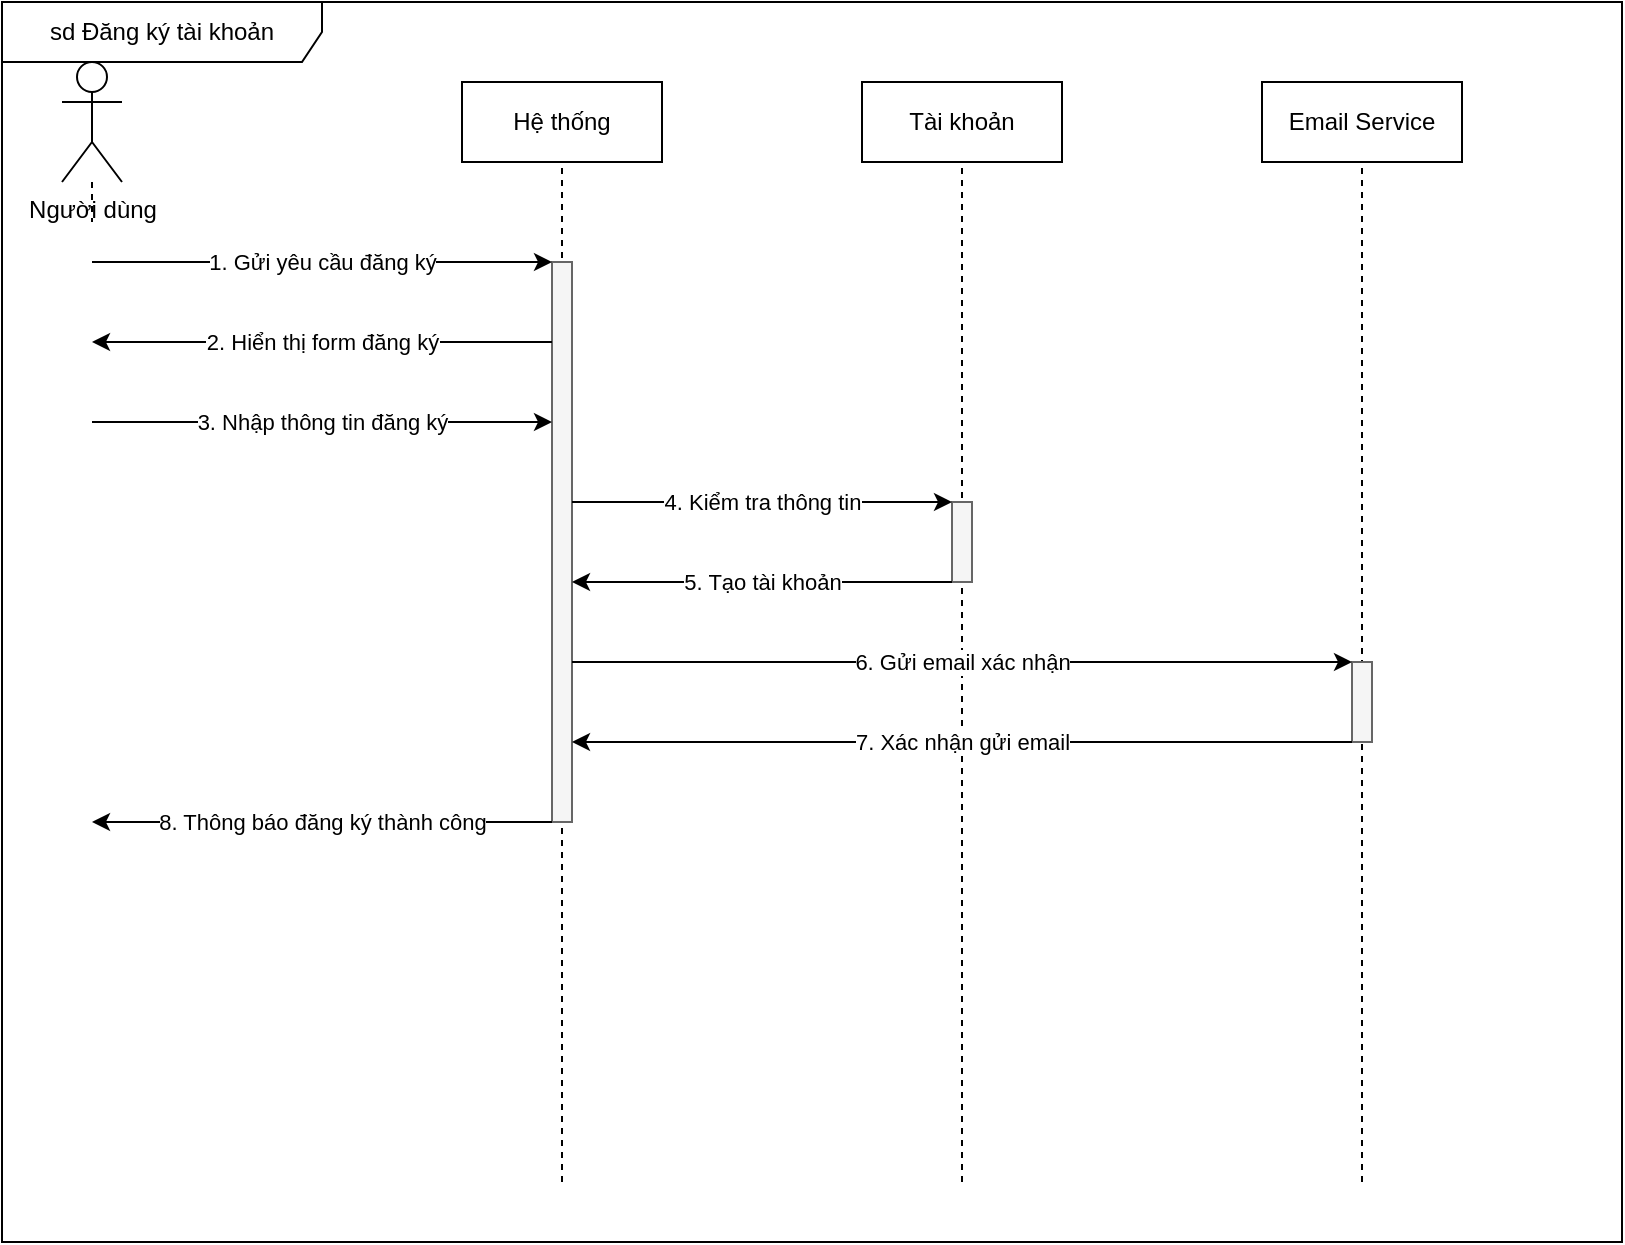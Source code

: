 <mxfile version="22.1.21">
  <diagram id="sequence-diagram" name="Sequence Diagram">
    <mxGraphModel dx="0" dy="0" grid="1" gridSize="10" guides="1" tooltips="1" connect="1" arrows="1" fold="1" page="1" pageScale="1" pageWidth="850" pageHeight="1100" math="0" shadow="0">
      <root>
        <mxCell id="0"/>
        <mxCell id="1" parent="0"/>

        <!-- Frame -->
        <mxCell id="frame" value="sd Đăng ký tài khoản" style="shape=umlFrame;whiteSpace=wrap;html=1;width=160;height=30;" vertex="1" parent="1">
          <mxGeometry x="20" y="10" width="810" height="620" as="geometry"/>
        </mxCell>
        
        <!-- Actors/Objects -->
        <mxCell id="user" value="Người dùng" style="shape=umlActor;verticalLabelPosition=bottom;verticalAlign=top;html=1;" vertex="1" parent="1">
          <mxGeometry x="50" y="40" width="30" height="60" as="geometry"/>
        </mxCell>
        
        <mxCell id="system" value="Hệ thống" style="rounded=0;whiteSpace=wrap;html=1;" vertex="1" parent="1">
          <mxGeometry x="250" y="50" width="100" height="40" as="geometry"/>
        </mxCell>
        
        <mxCell id="account" value="Tài khoản" style="rounded=0;whiteSpace=wrap;html=1;" vertex="1" parent="1">
          <mxGeometry x="450" y="50" width="100" height="40" as="geometry"/>
        </mxCell>
        
        <mxCell id="email" value="Email Service" style="rounded=0;whiteSpace=wrap;html=1;" vertex="1" parent="1">
          <mxGeometry x="650" y="50" width="100" height="40" as="geometry"/>
        </mxCell>

        <!-- Lifelines -->
        <mxCell id="userLine" value="" style="endArrow=none;dashed=1;html=1;startArrow=none;" edge="1" parent="1" source="user">
          <mxGeometry width="50" height="50" relative="1" as="geometry">
            <mxPoint x="65" y="600" as="sourcePoint"/>
            <mxPoint x="65" y="120" as="targetPoint"/>
          </mxGeometry>
        </mxCell>

        <mxCell id="systemLine" value="" style="endArrow=none;dashed=1;html=1;" edge="1" parent="1">
          <mxGeometry width="50" height="50" relative="1" as="geometry">
            <mxPoint x="300" y="600" as="sourcePoint"/>
            <mxPoint x="300" y="90" as="targetPoint"/>
          </mxGeometry>
        </mxCell>

        <mxCell id="accountLine" value="" style="endArrow=none;dashed=1;html=1;" edge="1" parent="1">
          <mxGeometry width="50" height="50" relative="1" as="geometry">
            <mxPoint x="500" y="600" as="sourcePoint"/>
            <mxPoint x="500" y="90" as="targetPoint"/>
          </mxGeometry>
        </mxCell>

        <mxCell id="emailLine" value="" style="endArrow=none;dashed=1;html=1;" edge="1" parent="1">
          <mxGeometry width="50" height="50" relative="1" as="geometry">
            <mxPoint x="700" y="600" as="sourcePoint"/>
            <mxPoint x="700" y="90" as="targetPoint"/>
          </mxGeometry>
        </mxCell>

        <!-- Activation Boxes -->
        <mxCell id="systemActivation1" value="" style="html=1;points=[];perimeter=orthogonalPerimeter;fillColor=#f5f5f5;strokeColor=#666666;" vertex="1" parent="1">
          <mxGeometry x="295" y="140" width="10" height="280" as="geometry"/>
        </mxCell>

        <mxCell id="accountActivation" value="" style="html=1;points=[];perimeter=orthogonalPerimeter;fillColor=#f5f5f5;strokeColor=#666666;" vertex="1" parent="1">
          <mxGeometry x="495" y="260" width="10" height="40" as="geometry"/>
        </mxCell>

        <mxCell id="emailActivation" value="" style="html=1;points=[];perimeter=orthogonalPerimeter;fillColor=#f5f5f5;strokeColor=#666666;" vertex="1" parent="1">
          <mxGeometry x="695" y="340" width="10" height="40" as="geometry"/>
        </mxCell>

        <!-- Messages -->
        <mxCell id="msg1" value="1. Gửi yêu cầu đăng ký" style="endArrow=classic;html=1;" edge="1" parent="1">
          <mxGeometry relative="1" as="geometry">
            <mxPoint x="65" y="140" as="sourcePoint"/>
            <mxPoint x="295" y="140" as="targetPoint"/>
          </mxGeometry>
        </mxCell>

        <mxCell id="msg2" value="2. Hiển thị form đăng ký" style="endArrow=classic;html=1;" edge="1" parent="1">
          <mxGeometry relative="1" as="geometry">
            <mxPoint x="295" y="180" as="sourcePoint"/>
            <mxPoint x="65" y="180" as="targetPoint"/>
          </mxGeometry>
        </mxCell>

        <mxCell id="msg3" value="3. Nhập thông tin đăng ký" style="endArrow=classic;html=1;" edge="1" parent="1">
          <mxGeometry relative="1" as="geometry">
            <mxPoint x="65" y="220" as="sourcePoint"/>
            <mxPoint x="295" y="220" as="targetPoint"/>
          </mxGeometry>
        </mxCell>

        <mxCell id="msg4" value="4. Kiểm tra thông tin" style="endArrow=classic;html=1;" edge="1" parent="1">
          <mxGeometry relative="1" as="geometry">
            <mxPoint x="305" y="260" as="sourcePoint"/>
            <mxPoint x="495" y="260" as="targetPoint"/>
          </mxGeometry>
        </mxCell>

        <mxCell id="msg5" value="5. Tạo tài khoản" style="endArrow=classic;html=1;" edge="1" parent="1">
          <mxGeometry relative="1" as="geometry">
            <mxPoint x="495" y="300" as="sourcePoint"/>
            <mxPoint x="305" y="300" as="targetPoint"/>
          </mxGeometry>
        </mxCell>

        <mxCell id="msg6" value="6. Gửi email xác nhận" style="endArrow=classic;html=1;" edge="1" parent="1">
          <mxGeometry relative="1" as="geometry">
            <mxPoint x="305" y="340" as="sourcePoint"/>
            <mxPoint x="695" y="340" as="targetPoint"/>
          </mxGeometry>
        </mxCell>

        <mxCell id="msg7" value="7. Xác nhận gửi email" style="endArrow=classic;html=1;" edge="1" parent="1">
          <mxGeometry relative="1" as="geometry">
            <mxPoint x="695" y="380" as="sourcePoint"/>
            <mxPoint x="305" y="380" as="targetPoint"/>
          </mxGeometry>
        </mxCell>

        <mxCell id="msg8" value="8. Thông báo đăng ký thành công" style="endArrow=classic;html=1;" edge="1" parent="1">
          <mxGeometry relative="1" as="geometry">
            <mxPoint x="295" y="420" as="sourcePoint"/>
            <mxPoint x="65" y="420" as="targetPoint"/>
          </mxGeometry>
        </mxCell>

      </root>
    </mxGraphModel>
  </diagram>
</mxfile>